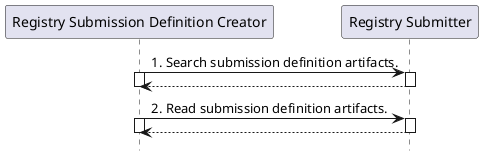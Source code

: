 @startuml
hide footbox
participant "Registry Submission Definition Creator" as RSDC
participant "Registry Submitter" as RS
"RSDC" -> "RS" : 1. Search submission definition artifacts.
activate "RSDC"
activate "RS"
return
deactivate "RSDC"
deactivate "RS"
"RSDC" -> "RS" : 2. Read submission definition artifacts.
activate "RSDC"
activate "RS"
return
deactivate "RSDC"
deactivate "RS"
@enduml
